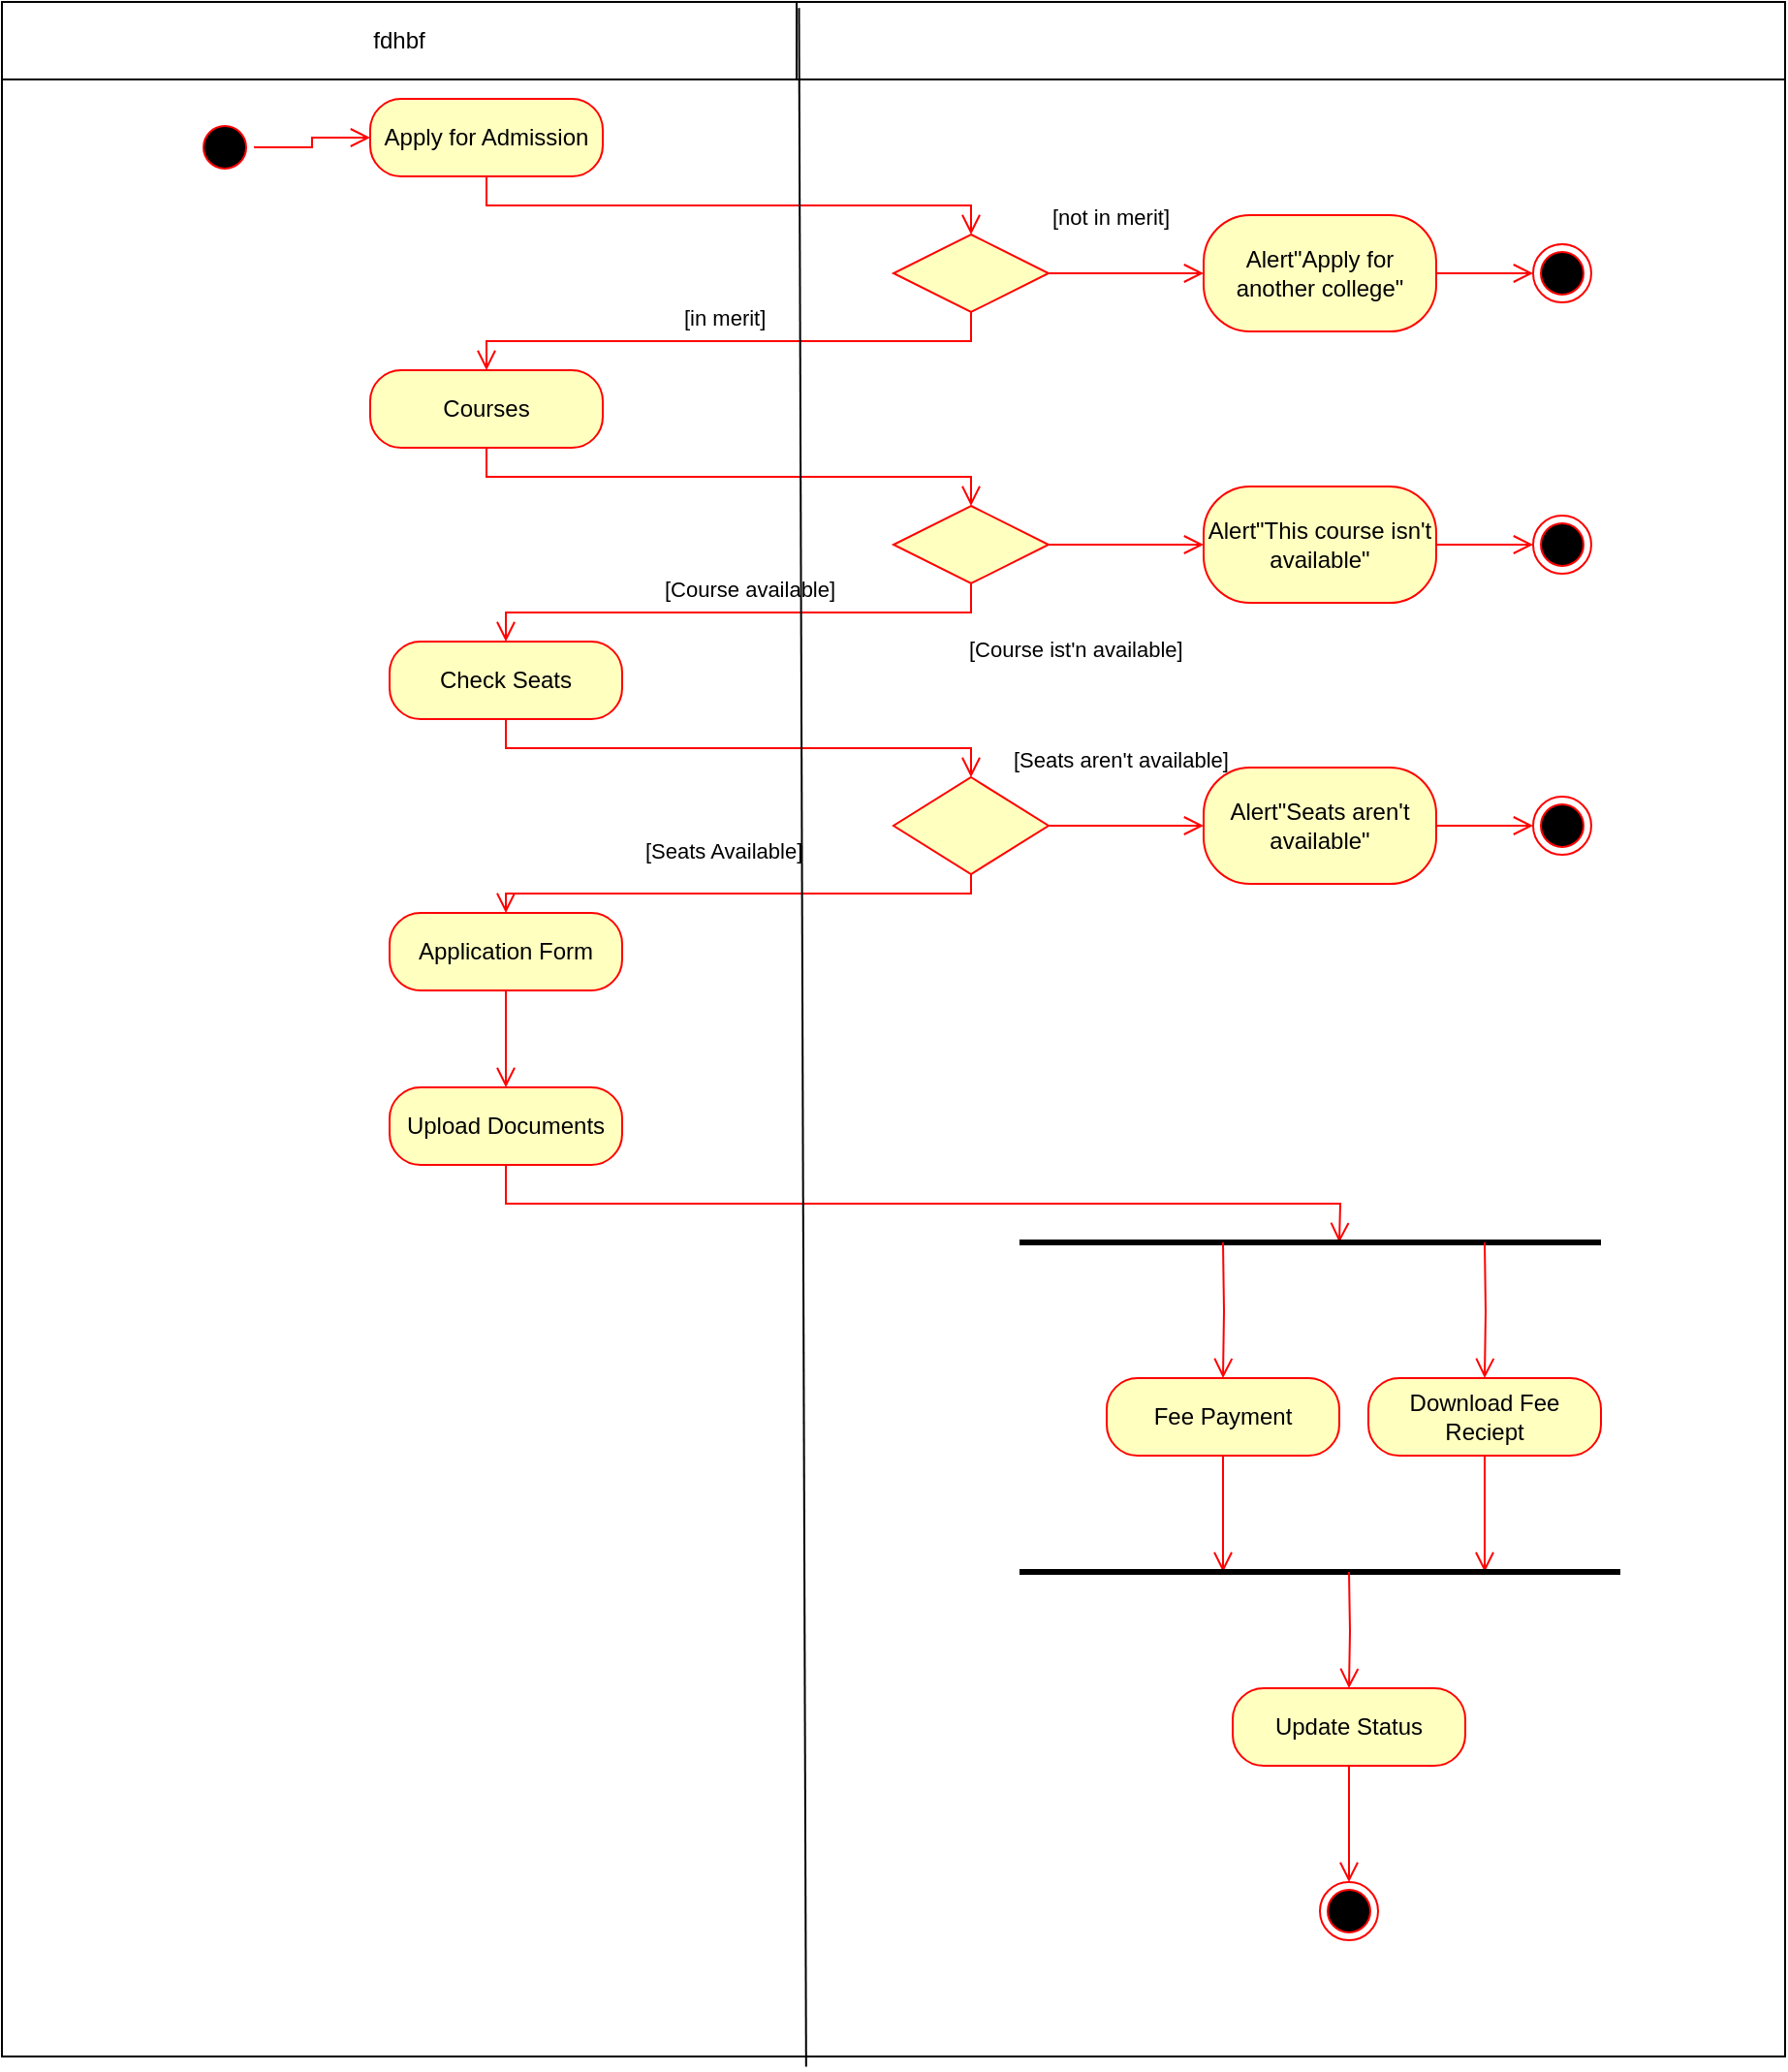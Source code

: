 <mxfile version="25.0.3">
  <diagram name="Page-1" id="NCL2Cy-kkfeRkDx5XkAj">
    <mxGraphModel dx="1434" dy="1872" grid="1" gridSize="10" guides="1" tooltips="1" connect="1" arrows="1" fold="1" page="1" pageScale="1" pageWidth="850" pageHeight="1100" math="0" shadow="0">
      <root>
        <mxCell id="0" />
        <mxCell id="1" parent="0" />
        <mxCell id="rqKjaPlVnbeIOBW1kzw5-2" value="" style="ellipse;html=1;shape=startState;fillColor=#000000;strokeColor=#ff0000;" vertex="1" parent="1">
          <mxGeometry x="120" y="-1020" width="30" height="30" as="geometry" />
        </mxCell>
        <mxCell id="rqKjaPlVnbeIOBW1kzw5-3" value="" style="edgeStyle=orthogonalEdgeStyle;html=1;verticalAlign=bottom;endArrow=open;endSize=8;strokeColor=#ff0000;rounded=0;exitX=1;exitY=0.5;exitDx=0;exitDy=0;entryX=0;entryY=0.5;entryDx=0;entryDy=0;" edge="1" source="rqKjaPlVnbeIOBW1kzw5-2" parent="1" target="rqKjaPlVnbeIOBW1kzw5-4">
          <mxGeometry relative="1" as="geometry">
            <mxPoint x="420" y="-1000" as="targetPoint" />
          </mxGeometry>
        </mxCell>
        <mxCell id="rqKjaPlVnbeIOBW1kzw5-4" value="Apply for Admission" style="rounded=1;whiteSpace=wrap;html=1;arcSize=40;fontColor=#000000;fillColor=#ffffc0;strokeColor=#ff0000;" vertex="1" parent="1">
          <mxGeometry x="210" y="-1030" width="120" height="40" as="geometry" />
        </mxCell>
        <mxCell id="rqKjaPlVnbeIOBW1kzw5-5" value="" style="edgeStyle=orthogonalEdgeStyle;html=1;verticalAlign=bottom;endArrow=open;endSize=8;strokeColor=#ff0000;rounded=0;entryX=0.5;entryY=0;entryDx=0;entryDy=0;exitX=0.5;exitY=1;exitDx=0;exitDy=0;" edge="1" source="rqKjaPlVnbeIOBW1kzw5-4" parent="1" target="rqKjaPlVnbeIOBW1kzw5-6">
          <mxGeometry relative="1" as="geometry">
            <mxPoint x="425" y="-900" as="targetPoint" />
          </mxGeometry>
        </mxCell>
        <mxCell id="rqKjaPlVnbeIOBW1kzw5-6" value="&amp;nbsp;" style="rhombus;whiteSpace=wrap;html=1;fontColor=#000000;fillColor=#ffffc0;strokeColor=#ff0000;" vertex="1" parent="1">
          <mxGeometry x="480" y="-960" width="80" height="40" as="geometry" />
        </mxCell>
        <mxCell id="rqKjaPlVnbeIOBW1kzw5-7" value="[not in merit]" style="edgeStyle=orthogonalEdgeStyle;html=1;align=left;verticalAlign=bottom;endArrow=open;endSize=8;strokeColor=#ff0000;rounded=0;entryX=0;entryY=0.5;entryDx=0;entryDy=0;exitX=1;exitY=0.5;exitDx=0;exitDy=0;" edge="1" source="rqKjaPlVnbeIOBW1kzw5-6" parent="1" target="rqKjaPlVnbeIOBW1kzw5-54">
          <mxGeometry x="-1" y="20" relative="1" as="geometry">
            <mxPoint x="560" y="-880" as="targetPoint" />
            <mxPoint as="offset" />
          </mxGeometry>
        </mxCell>
        <mxCell id="rqKjaPlVnbeIOBW1kzw5-8" value="[in merit]" style="edgeStyle=orthogonalEdgeStyle;html=1;align=left;verticalAlign=top;endArrow=open;endSize=8;strokeColor=#ff0000;rounded=0;exitX=0.5;exitY=1;exitDx=0;exitDy=0;entryX=0.5;entryY=0;entryDx=0;entryDy=0;" edge="1" source="rqKjaPlVnbeIOBW1kzw5-6" parent="1" target="rqKjaPlVnbeIOBW1kzw5-12">
          <mxGeometry x="0.179" y="-25" relative="1" as="geometry">
            <mxPoint x="420" y="-800" as="targetPoint" />
            <mxPoint as="offset" />
          </mxGeometry>
        </mxCell>
        <mxCell id="rqKjaPlVnbeIOBW1kzw5-11" value="" style="ellipse;html=1;shape=endState;fillColor=#000000;strokeColor=#ff0000;" vertex="1" parent="1">
          <mxGeometry x="810" y="-955" width="30" height="30" as="geometry" />
        </mxCell>
        <mxCell id="rqKjaPlVnbeIOBW1kzw5-12" value="Courses" style="rounded=1;whiteSpace=wrap;html=1;arcSize=40;fontColor=#000000;fillColor=#ffffc0;strokeColor=#ff0000;" vertex="1" parent="1">
          <mxGeometry x="210" y="-890" width="120" height="40" as="geometry" />
        </mxCell>
        <mxCell id="rqKjaPlVnbeIOBW1kzw5-13" value="" style="edgeStyle=orthogonalEdgeStyle;html=1;verticalAlign=bottom;endArrow=open;endSize=8;strokeColor=#ff0000;rounded=0;exitX=0.5;exitY=1;exitDx=0;exitDy=0;entryX=0.5;entryY=0;entryDx=0;entryDy=0;" edge="1" source="rqKjaPlVnbeIOBW1kzw5-12" parent="1" target="rqKjaPlVnbeIOBW1kzw5-17">
          <mxGeometry relative="1" as="geometry">
            <mxPoint x="420" y="-700" as="targetPoint" />
          </mxGeometry>
        </mxCell>
        <mxCell id="rqKjaPlVnbeIOBW1kzw5-17" value="&amp;nbsp;" style="rhombus;whiteSpace=wrap;html=1;fontColor=#000000;fillColor=#ffffc0;strokeColor=#ff0000;" vertex="1" parent="1">
          <mxGeometry x="480" y="-820" width="80" height="40" as="geometry" />
        </mxCell>
        <mxCell id="rqKjaPlVnbeIOBW1kzw5-18" value="[Course ist&#39;n available]" style="edgeStyle=orthogonalEdgeStyle;html=1;align=left;verticalAlign=bottom;endArrow=open;endSize=8;strokeColor=#ff0000;rounded=0;entryX=0.5;entryY=0;entryDx=0;entryDy=0;exitX=0.5;exitY=1;exitDx=0;exitDy=0;" edge="1" source="rqKjaPlVnbeIOBW1kzw5-17" parent="1" target="rqKjaPlVnbeIOBW1kzw5-23">
          <mxGeometry x="-1" y="-63" relative="1" as="geometry">
            <mxPoint x="210" y="-680" as="targetPoint" />
            <mxPoint x="380" y="-680" as="sourcePoint" />
            <Array as="points" />
            <mxPoint x="60" y="43" as="offset" />
          </mxGeometry>
        </mxCell>
        <mxCell id="rqKjaPlVnbeIOBW1kzw5-19" value="[Course available]" style="edgeStyle=orthogonalEdgeStyle;html=1;align=left;verticalAlign=top;endArrow=open;endSize=8;strokeColor=#ff0000;rounded=0;exitX=1;exitY=0.5;exitDx=0;exitDy=0;entryX=0;entryY=0.5;entryDx=0;entryDy=0;" edge="1" source="rqKjaPlVnbeIOBW1kzw5-17" parent="1" target="rqKjaPlVnbeIOBW1kzw5-56">
          <mxGeometry x="-1" y="-200" relative="1" as="geometry">
            <mxPoint x="620" y="-800" as="targetPoint" />
            <mxPoint x="-200" y="-190" as="offset" />
          </mxGeometry>
        </mxCell>
        <mxCell id="rqKjaPlVnbeIOBW1kzw5-22" value="" style="ellipse;html=1;shape=endState;fillColor=#000000;strokeColor=#ff0000;" vertex="1" parent="1">
          <mxGeometry x="810" y="-815" width="30" height="30" as="geometry" />
        </mxCell>
        <mxCell id="rqKjaPlVnbeIOBW1kzw5-23" value="Check Seats" style="rounded=1;whiteSpace=wrap;html=1;arcSize=40;fontColor=#000000;fillColor=#ffffc0;strokeColor=#ff0000;" vertex="1" parent="1">
          <mxGeometry x="220" y="-750" width="120" height="40" as="geometry" />
        </mxCell>
        <mxCell id="rqKjaPlVnbeIOBW1kzw5-24" value="" style="edgeStyle=orthogonalEdgeStyle;html=1;verticalAlign=bottom;endArrow=open;endSize=8;strokeColor=#ff0000;rounded=0;entryX=0.5;entryY=0;entryDx=0;entryDy=0;exitX=0.5;exitY=1;exitDx=0;exitDy=0;" edge="1" source="rqKjaPlVnbeIOBW1kzw5-23" parent="1" target="rqKjaPlVnbeIOBW1kzw5-28">
          <mxGeometry relative="1" as="geometry">
            <mxPoint x="420" y="-500" as="targetPoint" />
            <mxPoint x="420" y="-560" as="sourcePoint" />
          </mxGeometry>
        </mxCell>
        <mxCell id="rqKjaPlVnbeIOBW1kzw5-28" value="&amp;nbsp;" style="rhombus;whiteSpace=wrap;html=1;fontColor=#000000;fillColor=#ffffc0;strokeColor=#ff0000;" vertex="1" parent="1">
          <mxGeometry x="480" y="-680" width="80" height="50" as="geometry" />
        </mxCell>
        <mxCell id="rqKjaPlVnbeIOBW1kzw5-29" value="[Seats aren&#39;t available]" style="edgeStyle=orthogonalEdgeStyle;html=1;align=left;verticalAlign=bottom;endArrow=open;endSize=8;strokeColor=#ff0000;rounded=0;entryX=0;entryY=0.5;entryDx=0;entryDy=0;exitX=1;exitY=0.5;exitDx=0;exitDy=0;" edge="1" source="rqKjaPlVnbeIOBW1kzw5-28" parent="1" target="rqKjaPlVnbeIOBW1kzw5-58">
          <mxGeometry x="-1" y="32" relative="1" as="geometry">
            <mxPoint x="630" y="-480" as="targetPoint" />
            <Array as="points" />
            <mxPoint x="-20" y="7" as="offset" />
          </mxGeometry>
        </mxCell>
        <mxCell id="rqKjaPlVnbeIOBW1kzw5-30" value="[Seats Available]" style="edgeStyle=orthogonalEdgeStyle;html=1;align=left;verticalAlign=top;endArrow=open;endSize=8;strokeColor=#ff0000;rounded=0;entryX=0.5;entryY=0;entryDx=0;entryDy=0;exitX=0.5;exitY=1;exitDx=0;exitDy=0;" edge="1" source="rqKjaPlVnbeIOBW1kzw5-28" parent="1" target="rqKjaPlVnbeIOBW1kzw5-34">
          <mxGeometry x="0.385" y="-35" relative="1" as="geometry">
            <mxPoint x="420" y="-370" as="targetPoint" />
            <mxPoint as="offset" />
          </mxGeometry>
        </mxCell>
        <mxCell id="rqKjaPlVnbeIOBW1kzw5-32" value="" style="edgeStyle=orthogonalEdgeStyle;html=1;verticalAlign=bottom;endArrow=open;endSize=8;strokeColor=#ff0000;rounded=0;exitX=1;exitY=0.5;exitDx=0;exitDy=0;entryX=0;entryY=0.5;entryDx=0;entryDy=0;" edge="1" source="rqKjaPlVnbeIOBW1kzw5-58" parent="1" target="rqKjaPlVnbeIOBW1kzw5-33">
          <mxGeometry relative="1" as="geometry">
            <mxPoint x="690" y="-400" as="targetPoint" />
            <mxPoint x="690" y="-460" as="sourcePoint" />
          </mxGeometry>
        </mxCell>
        <mxCell id="rqKjaPlVnbeIOBW1kzw5-33" value="" style="ellipse;html=1;shape=endState;fillColor=#000000;strokeColor=#ff0000;" vertex="1" parent="1">
          <mxGeometry x="810" y="-670" width="30" height="30" as="geometry" />
        </mxCell>
        <mxCell id="rqKjaPlVnbeIOBW1kzw5-34" value="Application Form" style="rounded=1;whiteSpace=wrap;html=1;arcSize=40;fontColor=#000000;fillColor=#ffffc0;strokeColor=#ff0000;" vertex="1" parent="1">
          <mxGeometry x="220" y="-610" width="120" height="40" as="geometry" />
        </mxCell>
        <mxCell id="rqKjaPlVnbeIOBW1kzw5-35" value="" style="edgeStyle=orthogonalEdgeStyle;html=1;verticalAlign=bottom;endArrow=open;endSize=8;strokeColor=#ff0000;rounded=0;exitX=0.5;exitY=1;exitDx=0;exitDy=0;entryX=0.5;entryY=0;entryDx=0;entryDy=0;" edge="1" source="rqKjaPlVnbeIOBW1kzw5-34" parent="1" target="rqKjaPlVnbeIOBW1kzw5-36">
          <mxGeometry relative="1" as="geometry">
            <mxPoint x="420" y="-280" as="targetPoint" />
          </mxGeometry>
        </mxCell>
        <mxCell id="rqKjaPlVnbeIOBW1kzw5-36" value="Upload Documents" style="rounded=1;whiteSpace=wrap;html=1;arcSize=40;fontColor=#000000;fillColor=#ffffc0;strokeColor=#ff0000;" vertex="1" parent="1">
          <mxGeometry x="220" y="-520" width="120" height="40" as="geometry" />
        </mxCell>
        <mxCell id="rqKjaPlVnbeIOBW1kzw5-37" value="" style="edgeStyle=orthogonalEdgeStyle;html=1;verticalAlign=bottom;endArrow=open;endSize=8;strokeColor=#ff0000;rounded=0;exitX=0.5;exitY=1;exitDx=0;exitDy=0;" edge="1" source="rqKjaPlVnbeIOBW1kzw5-36" parent="1">
          <mxGeometry relative="1" as="geometry">
            <mxPoint x="710" y="-440" as="targetPoint" />
          </mxGeometry>
        </mxCell>
        <mxCell id="rqKjaPlVnbeIOBW1kzw5-38" value="" style="endArrow=none;startArrow=none;endFill=0;startFill=0;endSize=8;html=1;verticalAlign=bottom;labelBackgroundColor=none;strokeWidth=3;rounded=0;" edge="1" parent="1">
          <mxGeometry width="160" relative="1" as="geometry">
            <mxPoint x="545" y="-440" as="sourcePoint" />
            <mxPoint x="845" y="-440" as="targetPoint" />
          </mxGeometry>
        </mxCell>
        <mxCell id="rqKjaPlVnbeIOBW1kzw5-40" value="" style="edgeStyle=orthogonalEdgeStyle;html=1;verticalAlign=bottom;endArrow=open;endSize=8;strokeColor=#ff0000;rounded=0;entryX=0.5;entryY=0;entryDx=0;entryDy=0;" edge="1" parent="1" target="rqKjaPlVnbeIOBW1kzw5-42">
          <mxGeometry relative="1" as="geometry">
            <mxPoint x="655" y="-370" as="targetPoint" />
            <mxPoint x="650" y="-440" as="sourcePoint" />
          </mxGeometry>
        </mxCell>
        <mxCell id="rqKjaPlVnbeIOBW1kzw5-41" value="" style="edgeStyle=orthogonalEdgeStyle;html=1;verticalAlign=bottom;endArrow=open;endSize=8;strokeColor=#ff0000;rounded=0;entryX=0.5;entryY=0;entryDx=0;entryDy=0;" edge="1" parent="1" target="rqKjaPlVnbeIOBW1kzw5-46">
          <mxGeometry relative="1" as="geometry">
            <mxPoint x="775" y="-370" as="targetPoint" />
            <mxPoint x="785" y="-440" as="sourcePoint" />
            <Array as="points" />
          </mxGeometry>
        </mxCell>
        <mxCell id="rqKjaPlVnbeIOBW1kzw5-42" value="Fee Payment" style="rounded=1;whiteSpace=wrap;html=1;arcSize=40;fontColor=#000000;fillColor=#ffffc0;strokeColor=#ff0000;" vertex="1" parent="1">
          <mxGeometry x="590" y="-370" width="120" height="40" as="geometry" />
        </mxCell>
        <mxCell id="rqKjaPlVnbeIOBW1kzw5-43" value="" style="edgeStyle=orthogonalEdgeStyle;html=1;verticalAlign=bottom;endArrow=open;endSize=8;strokeColor=#ff0000;rounded=0;exitX=0.5;exitY=1;exitDx=0;exitDy=0;" edge="1" source="rqKjaPlVnbeIOBW1kzw5-42" parent="1">
          <mxGeometry relative="1" as="geometry">
            <mxPoint x="650" y="-270" as="targetPoint" />
          </mxGeometry>
        </mxCell>
        <mxCell id="rqKjaPlVnbeIOBW1kzw5-46" value="Download Fee Reciept" style="rounded=1;whiteSpace=wrap;html=1;arcSize=40;fontColor=#000000;fillColor=#ffffc0;strokeColor=#ff0000;" vertex="1" parent="1">
          <mxGeometry x="725" y="-370" width="120" height="40" as="geometry" />
        </mxCell>
        <mxCell id="rqKjaPlVnbeIOBW1kzw5-47" value="" style="edgeStyle=orthogonalEdgeStyle;html=1;verticalAlign=bottom;endArrow=open;endSize=8;strokeColor=#ff0000;rounded=0;exitX=0.5;exitY=1;exitDx=0;exitDy=0;" edge="1" source="rqKjaPlVnbeIOBW1kzw5-46" parent="1">
          <mxGeometry relative="1" as="geometry">
            <mxPoint x="785" y="-270" as="targetPoint" />
          </mxGeometry>
        </mxCell>
        <mxCell id="rqKjaPlVnbeIOBW1kzw5-48" value="" style="endArrow=none;startArrow=none;endFill=0;startFill=0;endSize=8;html=1;verticalAlign=bottom;labelBackgroundColor=none;strokeWidth=3;rounded=0;" edge="1" parent="1">
          <mxGeometry width="160" relative="1" as="geometry">
            <mxPoint x="545" y="-270" as="sourcePoint" />
            <mxPoint x="855" y="-270" as="targetPoint" />
          </mxGeometry>
        </mxCell>
        <mxCell id="rqKjaPlVnbeIOBW1kzw5-49" value="Update Status" style="rounded=1;whiteSpace=wrap;html=1;arcSize=40;fontColor=#000000;fillColor=#ffffc0;strokeColor=#ff0000;" vertex="1" parent="1">
          <mxGeometry x="655" y="-210" width="120" height="40" as="geometry" />
        </mxCell>
        <mxCell id="rqKjaPlVnbeIOBW1kzw5-50" value="" style="edgeStyle=orthogonalEdgeStyle;html=1;verticalAlign=bottom;endArrow=open;endSize=8;strokeColor=#ff0000;rounded=0;entryX=0.5;entryY=0;entryDx=0;entryDy=0;exitX=0.5;exitY=1;exitDx=0;exitDy=0;" edge="1" source="rqKjaPlVnbeIOBW1kzw5-49" parent="1" target="rqKjaPlVnbeIOBW1kzw5-52">
          <mxGeometry relative="1" as="geometry">
            <mxPoint x="715" y="-110" as="targetPoint" />
          </mxGeometry>
        </mxCell>
        <mxCell id="rqKjaPlVnbeIOBW1kzw5-51" value="" style="edgeStyle=orthogonalEdgeStyle;html=1;verticalAlign=bottom;endArrow=open;endSize=8;strokeColor=#ff0000;rounded=0;entryX=0.5;entryY=0;entryDx=0;entryDy=0;" edge="1" parent="1" target="rqKjaPlVnbeIOBW1kzw5-49">
          <mxGeometry relative="1" as="geometry">
            <mxPoint x="725" y="-100" as="targetPoint" />
            <mxPoint x="715" y="-270" as="sourcePoint" />
          </mxGeometry>
        </mxCell>
        <mxCell id="rqKjaPlVnbeIOBW1kzw5-52" value="" style="ellipse;html=1;shape=endState;fillColor=#000000;strokeColor=#ff0000;" vertex="1" parent="1">
          <mxGeometry x="700" y="-110" width="30" height="30" as="geometry" />
        </mxCell>
        <mxCell id="rqKjaPlVnbeIOBW1kzw5-54" value="Alert&quot;Apply for another college&quot;" style="whiteSpace=wrap;html=1;fillColor=#ffffc0;strokeColor=#ff0000;fontColor=#000000;rounded=1;arcSize=40;" vertex="1" parent="1">
          <mxGeometry x="640" y="-970" width="120" height="60" as="geometry" />
        </mxCell>
        <mxCell id="rqKjaPlVnbeIOBW1kzw5-56" value="Alert&quot;This course isn&#39;t available&quot;" style="whiteSpace=wrap;html=1;fillColor=#ffffc0;strokeColor=#ff0000;fontColor=#000000;rounded=1;arcSize=40;" vertex="1" parent="1">
          <mxGeometry x="640" y="-830" width="120" height="60" as="geometry" />
        </mxCell>
        <mxCell id="rqKjaPlVnbeIOBW1kzw5-58" value="Alert&quot;Seats aren&#39;t available&quot;" style="whiteSpace=wrap;html=1;fillColor=#ffffc0;strokeColor=#ff0000;fontColor=#000000;rounded=1;arcSize=40;" vertex="1" parent="1">
          <mxGeometry x="640" y="-685" width="120" height="60" as="geometry" />
        </mxCell>
        <mxCell id="rqKjaPlVnbeIOBW1kzw5-60" value="" style="edgeStyle=orthogonalEdgeStyle;html=1;verticalAlign=bottom;endArrow=open;endSize=8;strokeColor=#ff0000;rounded=0;exitX=1;exitY=0.5;exitDx=0;exitDy=0;entryX=0;entryY=0.5;entryDx=0;entryDy=0;" edge="1" parent="1" source="rqKjaPlVnbeIOBW1kzw5-54" target="rqKjaPlVnbeIOBW1kzw5-11">
          <mxGeometry relative="1" as="geometry">
            <mxPoint x="430" y="-990" as="targetPoint" />
            <mxPoint x="430" y="-1030" as="sourcePoint" />
          </mxGeometry>
        </mxCell>
        <mxCell id="rqKjaPlVnbeIOBW1kzw5-119" value="" style="edgeStyle=orthogonalEdgeStyle;html=1;verticalAlign=bottom;endArrow=open;endSize=8;strokeColor=#ff0000;rounded=0;exitX=1;exitY=0.5;exitDx=0;exitDy=0;entryX=0;entryY=0.5;entryDx=0;entryDy=0;" edge="1" parent="1" source="rqKjaPlVnbeIOBW1kzw5-56" target="rqKjaPlVnbeIOBW1kzw5-22">
          <mxGeometry relative="1" as="geometry">
            <mxPoint x="820" y="-930" as="targetPoint" />
            <mxPoint x="770" y="-930" as="sourcePoint" />
          </mxGeometry>
        </mxCell>
        <mxCell id="rqKjaPlVnbeIOBW1kzw5-120" value="" style="rounded=0;whiteSpace=wrap;html=1;fillColor=none;" vertex="1" parent="1">
          <mxGeometry x="20" y="-1080" width="920" height="1060" as="geometry" />
        </mxCell>
        <mxCell id="rqKjaPlVnbeIOBW1kzw5-121" value="" style="endArrow=none;html=1;rounded=0;entryX=0.447;entryY=0.003;entryDx=0;entryDy=0;entryPerimeter=0;exitX=0.451;exitY=1.005;exitDx=0;exitDy=0;exitPerimeter=0;" edge="1" parent="1" source="rqKjaPlVnbeIOBW1kzw5-120" target="rqKjaPlVnbeIOBW1kzw5-120">
          <mxGeometry width="50" height="50" relative="1" as="geometry">
            <mxPoint x="420" y="-830" as="sourcePoint" />
            <mxPoint x="470" y="-880" as="targetPoint" />
          </mxGeometry>
        </mxCell>
        <mxCell id="rqKjaPlVnbeIOBW1kzw5-122" value="fdhbf" style="rounded=0;whiteSpace=wrap;html=1;fillColor=none;" vertex="1" parent="1">
          <mxGeometry x="20" y="-1080" width="410" height="40" as="geometry" />
        </mxCell>
        <mxCell id="rqKjaPlVnbeIOBW1kzw5-123" value="" style="rounded=0;whiteSpace=wrap;html=1;fillColor=none;" vertex="1" parent="1">
          <mxGeometry x="430" y="-1080" width="510" height="40" as="geometry" />
        </mxCell>
      </root>
    </mxGraphModel>
  </diagram>
</mxfile>
